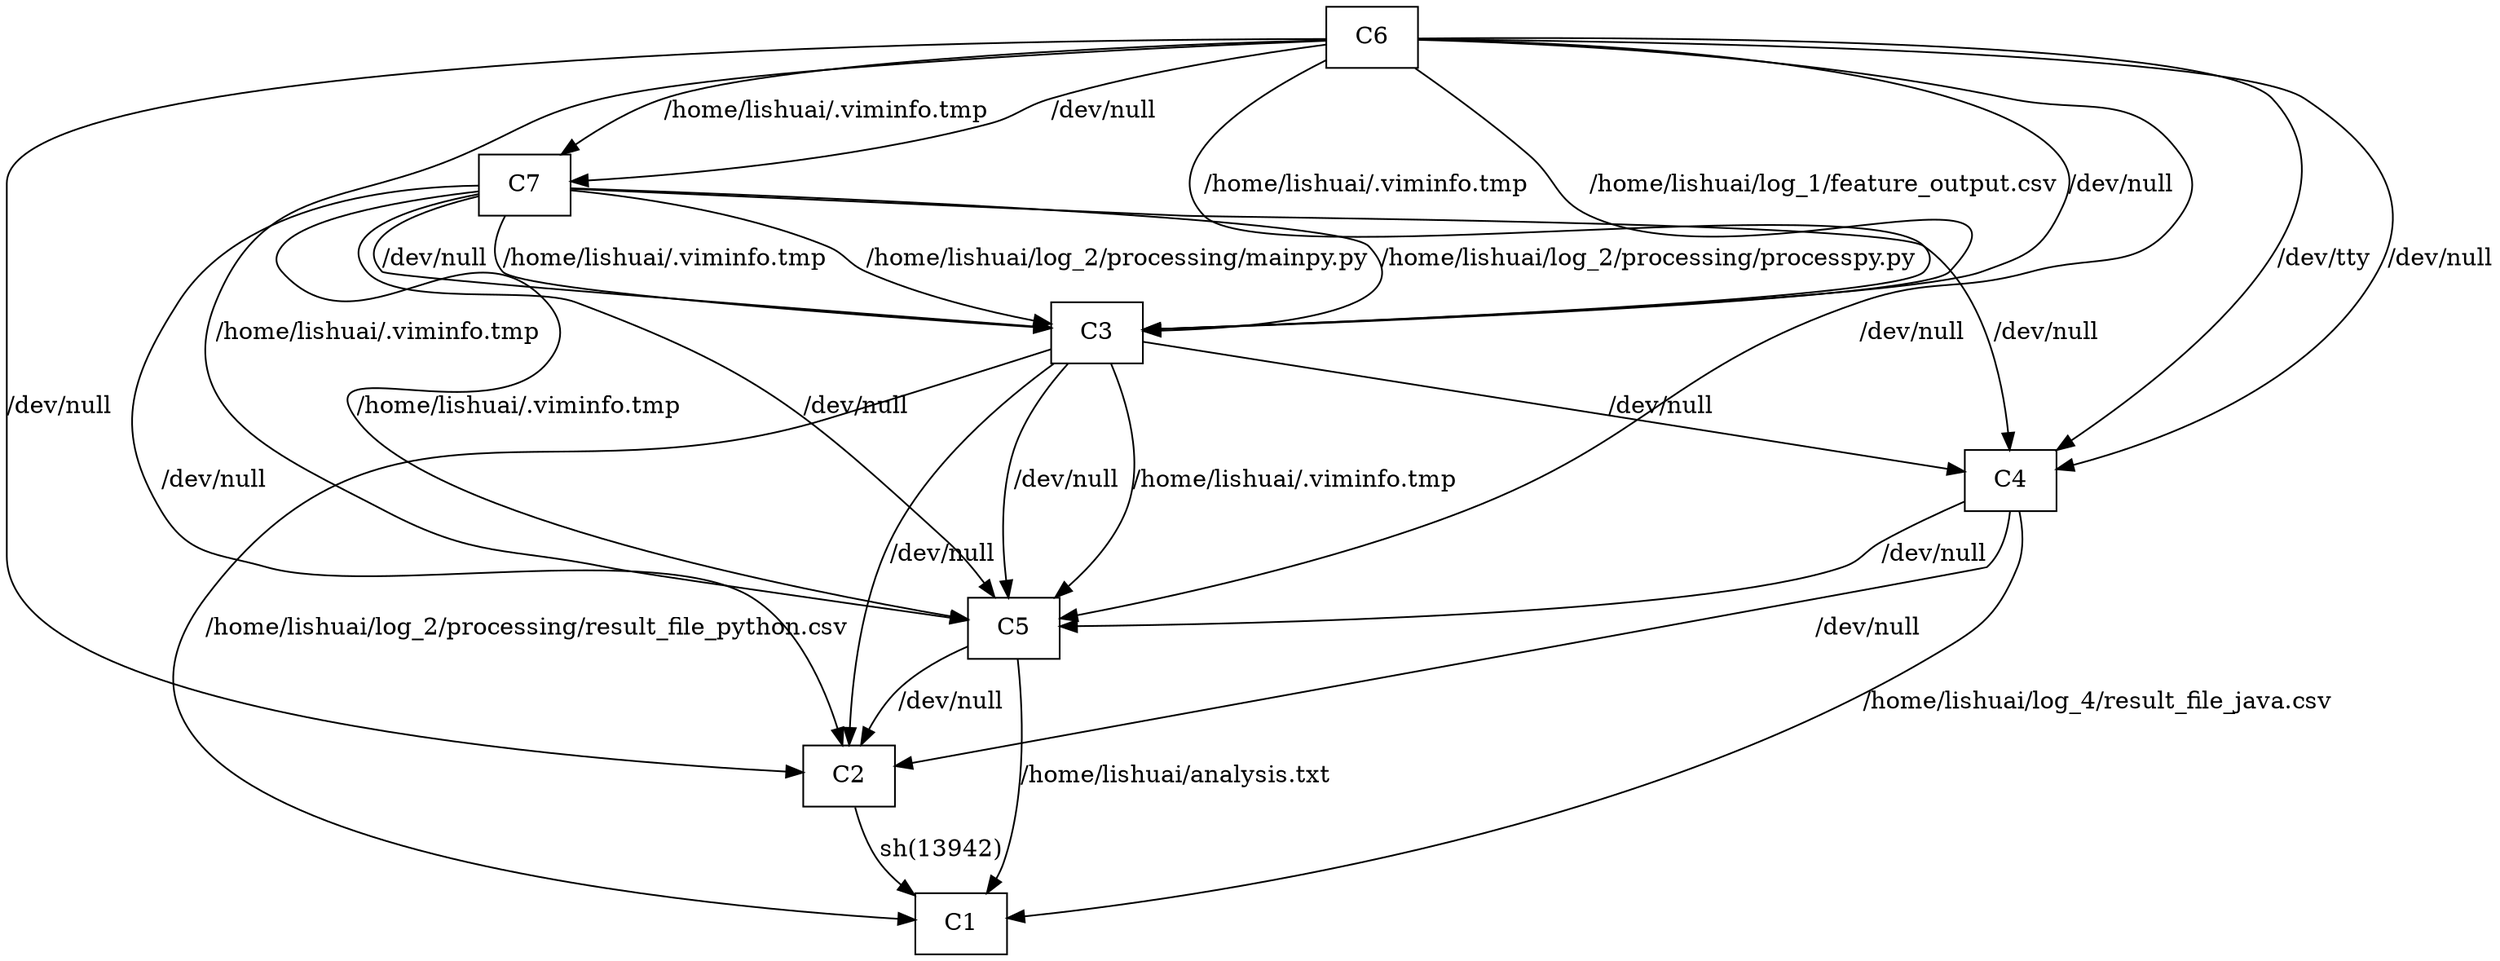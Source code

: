 digraph  {
1 [label=C1, shape=box];
3 [label=C3, shape=box];
2 [label=C2, shape=box];
5 [label=C5, shape=box];
4 [label=C4, shape=box];
7 [label=C7, shape=box];
6 [label=C6, shape=box];
3 -> 1  [key=0, label="/home/lishuai/log_2/processing/result_file_python.csv"];
3 -> 2  [key=0, label="/dev/null"];
3 -> 5  [key=0, label="/home/lishuai/.viminfo.tmp"];
3 -> 5  [key=1, label="/dev/null"];
3 -> 4  [key=0, label="/dev/null"];
2 -> 1  [key=0, label="sh(13942)"];
5 -> 1  [key=0, label="/home/lishuai/analysis.txt"];
5 -> 2  [key=0, label="/dev/null"];
4 -> 1  [key=0, label="/home/lishuai/log_4/result_file_java.csv"];
4 -> 2  [key=0, label="/dev/null"];
4 -> 5  [key=0, label="/dev/null"];
7 -> 3  [key=0, label="/home/lishuai/.viminfo.tmp"];
7 -> 3  [key=1, label="/home/lishuai/log_2/processing/mainpy.py"];
7 -> 3  [key=2, label="/home/lishuai/log_2/processing/processpy.py"];
7 -> 3  [key=3, label="/dev/null"];
7 -> 2  [key=0, label="/dev/null"];
7 -> 5  [key=0, label="/home/lishuai/.viminfo.tmp"];
7 -> 5  [key=1, label="/dev/null"];
7 -> 4  [key=0, label="/dev/null"];
6 -> 3  [key=0, label="/home/lishuai/.viminfo.tmp"];
6 -> 3  [key=1, label="/home/lishuai/log_1/feature_output.csv"];
6 -> 3  [key=2, label="/dev/null"];
6 -> 2  [key=0, label="/dev/null"];
6 -> 5  [key=0, label="/home/lishuai/.viminfo.tmp"];
6 -> 5  [key=1, label="/dev/null"];
6 -> 4  [key=0, label="/dev/tty"];
6 -> 4  [key=1, label="/dev/null"];
6 -> 7  [key=0, label="/home/lishuai/.viminfo.tmp"];
6 -> 7  [key=1, label="/dev/null"];
}
